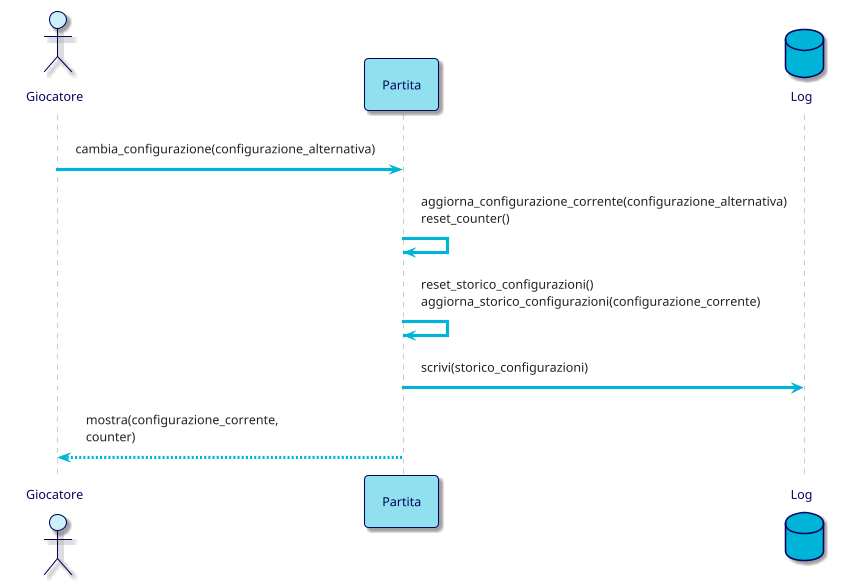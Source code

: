 @startuml
!theme materia-outline

skinparam ArrowColor #00B4D8
skinparam ActorBorderColor #03045E
skinparam ActorFontColor #03045E
skinparam ActorBackgroundColor #CAF0F8
skinparam ParticipantFontColor #03045E
skinparam ParticipantBorderColor #03045E
skinparam ParticipantBackgroundColor #90E0EF
skinparam DatabaseBorderColor #03045E
skinparam DatabaseBackgroundColor #00B4D8
skinparam DatabaseFontColor #03045E

actor Giocatore
participant Partita
database Log

Giocatore -> Partita: cambia_configurazione(configurazione_alternativa)


Partita -> Partita: aggiorna_configurazione_corrente(configurazione_alternativa)\nreset_counter()
Partita -> Partita: reset_storico_configurazioni() \naggiorna_storico_configurazioni(configurazione_corrente)
Partita -> Log: scrivi(storico_configurazioni)


Partita-->Giocatore: mostra(configurazione_corrente,\ncounter)

@enduml